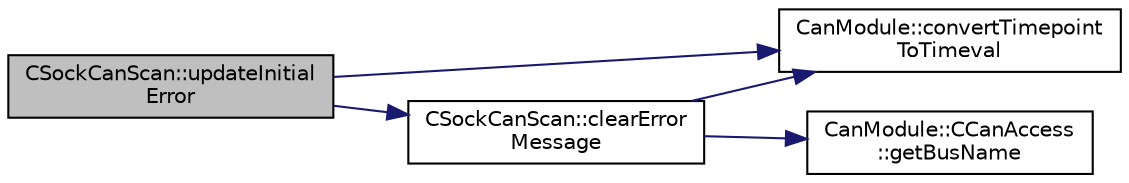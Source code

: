 digraph "CSockCanScan::updateInitialError"
{
 // LATEX_PDF_SIZE
  edge [fontname="Helvetica",fontsize="10",labelfontname="Helvetica",labelfontsize="10"];
  node [fontname="Helvetica",fontsize="10",shape=record];
  rankdir="LR";
  Node1 [label="CSockCanScan::updateInitial\lError",height=0.2,width=0.4,color="black", fillcolor="grey75", style="filled", fontcolor="black",tooltip=" "];
  Node1 -> Node2 [color="midnightblue",fontsize="10",style="solid",fontname="Helvetica"];
  Node2 [label="CSockCanScan::clearError\lMessage",height=0.2,width=0.4,color="black", fillcolor="white", style="filled",URL="$classCSockCanScan.html#a4b5f7591bfd27b8770bfb9ac9e406f66",tooltip=" "];
  Node2 -> Node3 [color="midnightblue",fontsize="10",style="solid",fontname="Helvetica"];
  Node3 [label="CanModule::convertTimepoint\lToTimeval",height=0.2,width=0.4,color="black", fillcolor="white", style="filled",URL="$namespaceCanModule.html#a3ec3082d7d11a9c1641023cb3f53cbe5",tooltip=" "];
  Node2 -> Node4 [color="midnightblue",fontsize="10",style="solid",fontname="Helvetica"];
  Node4 [label="CanModule::CCanAccess\l::getBusName",height=0.2,width=0.4,color="black", fillcolor="white", style="filled",URL="$classCanModule_1_1CCanAccess.html#ac3f5126ae36d642217425e21696d19ca",tooltip=" "];
  Node1 -> Node3 [color="midnightblue",fontsize="10",style="solid",fontname="Helvetica"];
}
